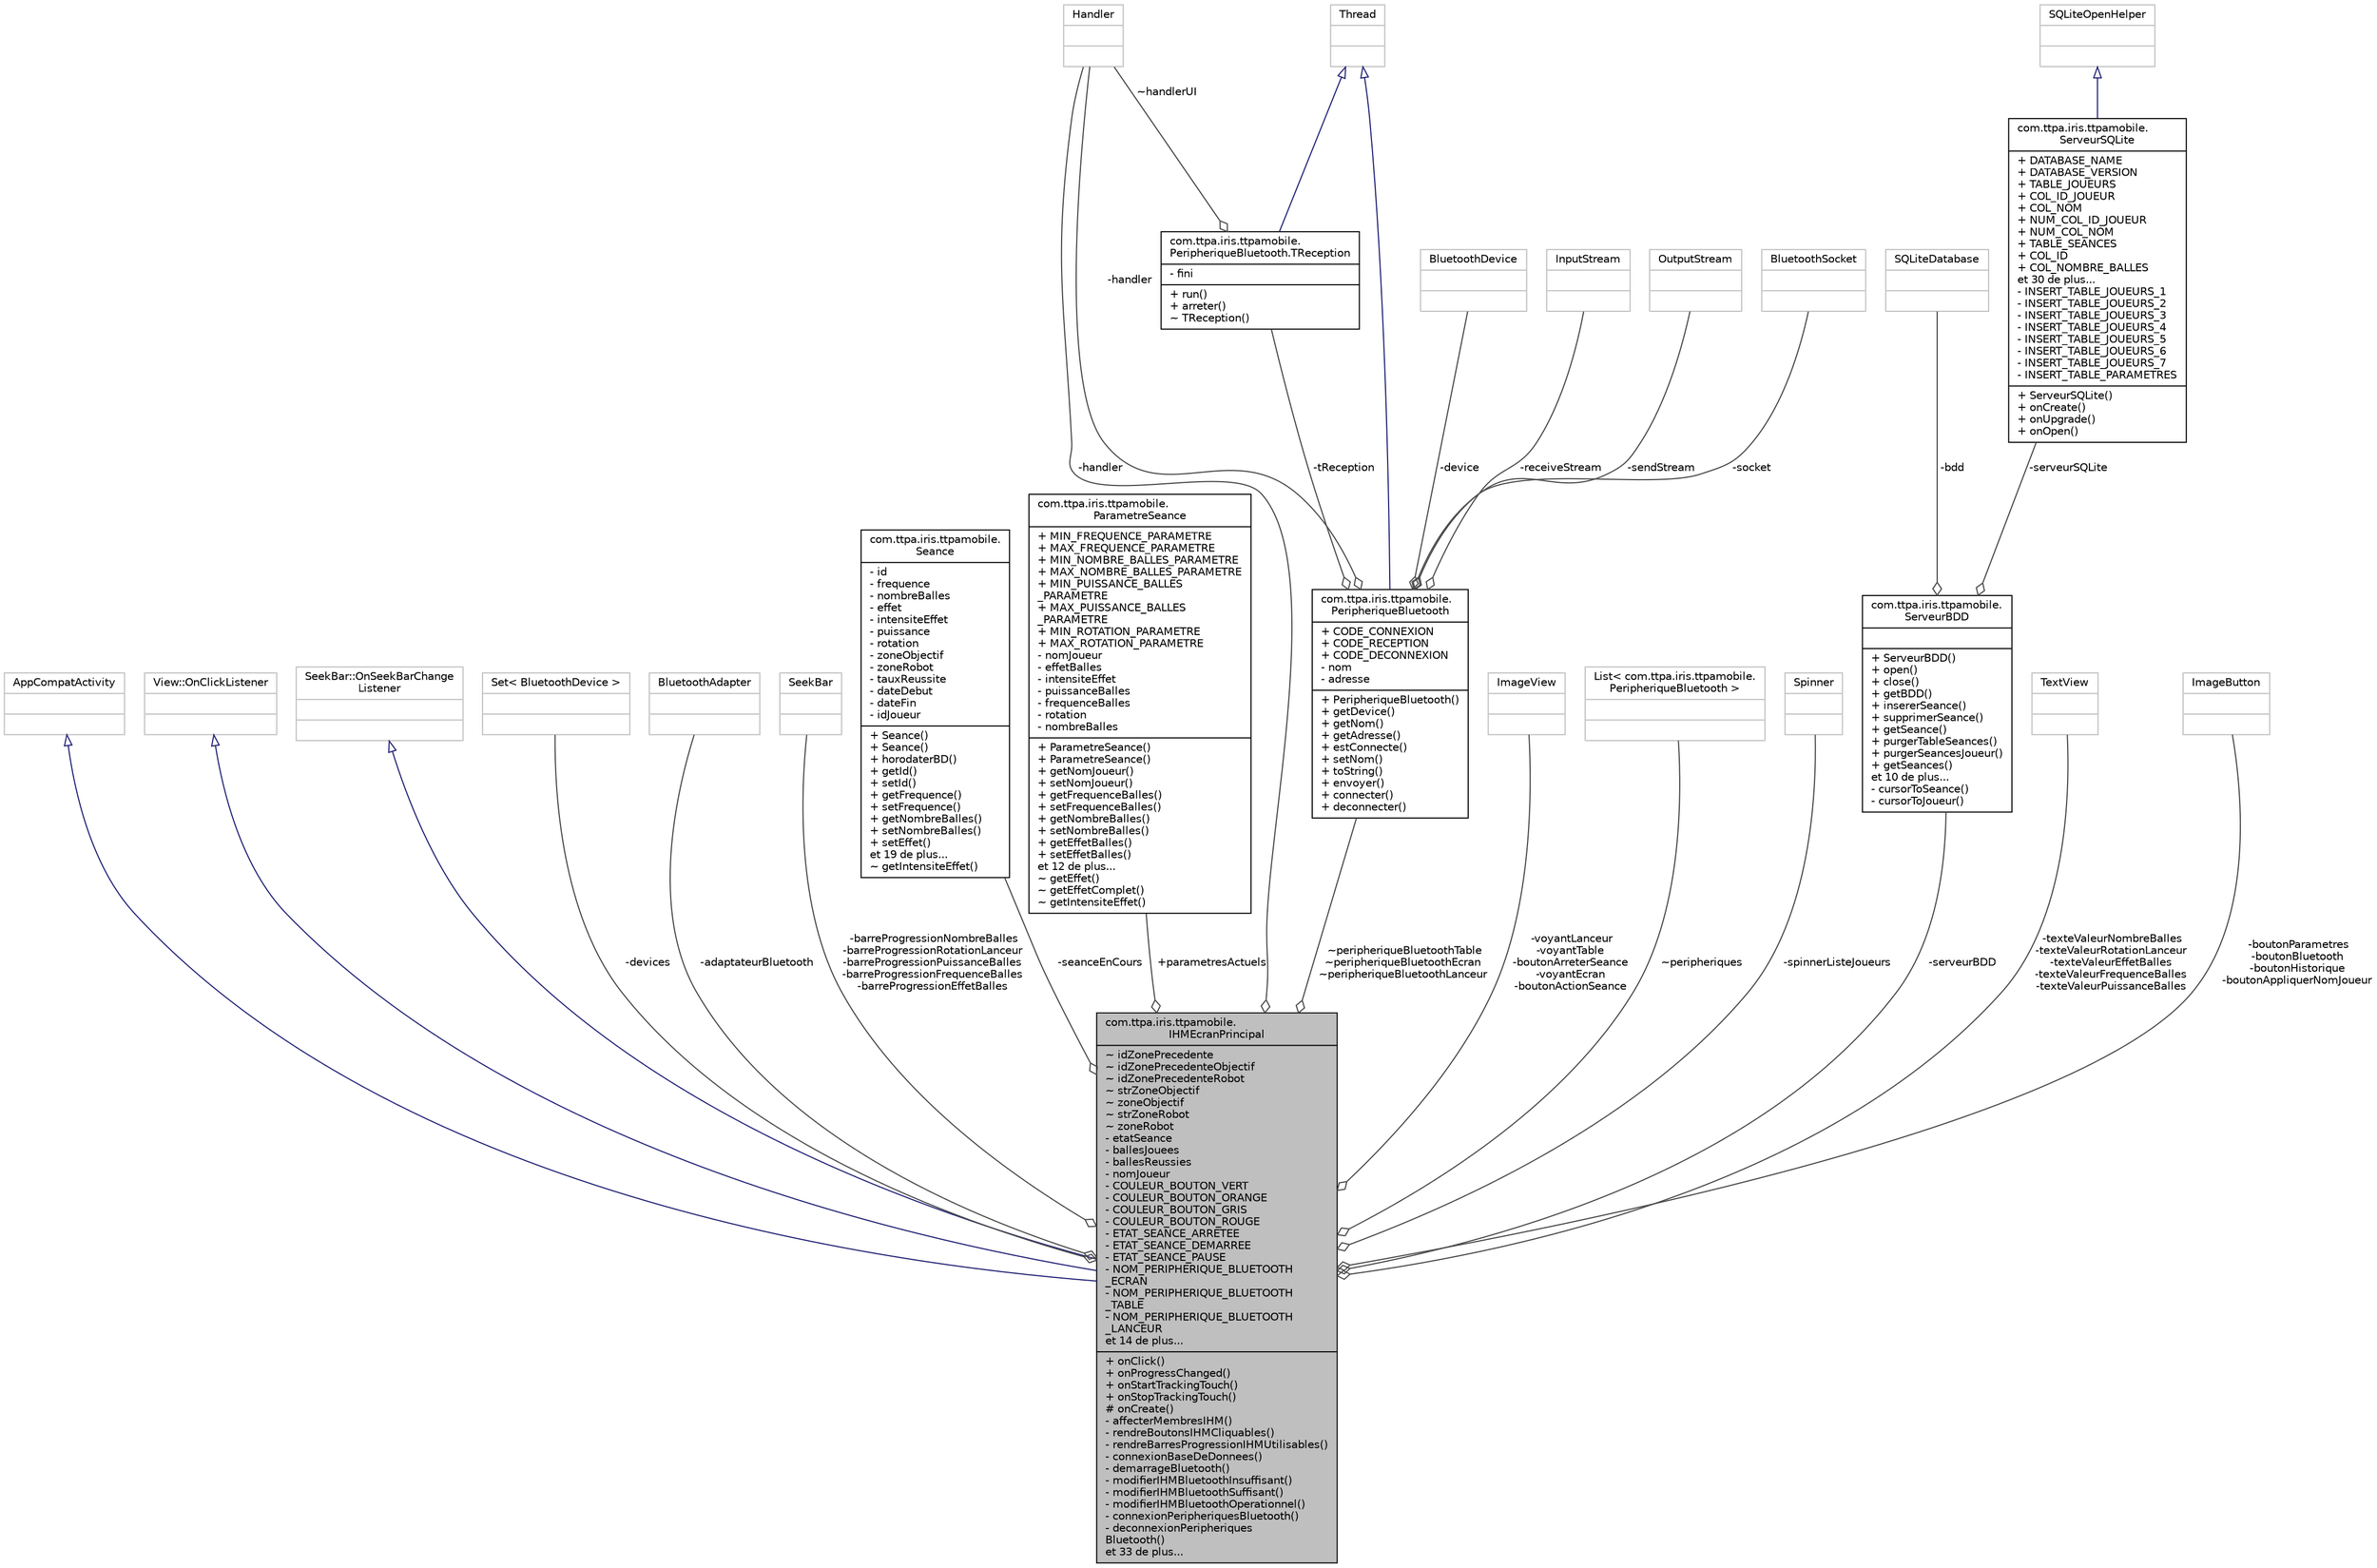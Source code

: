 digraph "com.ttpa.iris.ttpamobile.IHMEcranPrincipal"
{
  bgcolor="transparent";
  edge [fontname="Helvetica",fontsize="10",labelfontname="Helvetica",labelfontsize="10"];
  node [fontname="Helvetica",fontsize="10",shape=record];
  Node1 [label="{com.ttpa.iris.ttpamobile.\lIHMEcranPrincipal\n|~ idZonePrecedente\l~ idZonePrecedenteObjectif\l~ idZonePrecedenteRobot\l~ strZoneObjectif\l~ zoneObjectif\l~ strZoneRobot\l~ zoneRobot\l- etatSeance\l- ballesJouees\l- ballesReussies\l- nomJoueur\l- COULEUR_BOUTON_VERT\l- COULEUR_BOUTON_ORANGE\l- COULEUR_BOUTON_GRIS\l- COULEUR_BOUTON_ROUGE\l- ETAT_SEANCE_ARRETEE\l- ETAT_SEANCE_DEMARREE\l- ETAT_SEANCE_PAUSE\l- NOM_PERIPHERIQUE_BLUETOOTH\l_ECRAN\l- NOM_PERIPHERIQUE_BLUETOOTH\l_TABLE\l- NOM_PERIPHERIQUE_BLUETOOTH\l_LANCEUR\let 14 de plus...\l|+ onClick()\l+ onProgressChanged()\l+ onStartTrackingTouch()\l+ onStopTrackingTouch()\l# onCreate()\l- affecterMembresIHM()\l- rendreBoutonsIHMCliquables()\l- rendreBarresProgressionIHMUtilisables()\l- connexionBaseDeDonnees()\l- demarrageBluetooth()\l- modifierIHMBluetoothInsuffisant()\l- modifierIHMBluetoothSuffisant()\l- modifierIHMBluetoothOperationnel()\l- connexionPeripheriquesBluetooth()\l- deconnexionPeripheriques\lBluetooth()\let 33 de plus...\l}",height=0.2,width=0.4,color="black", fillcolor="grey75", style="filled", fontcolor="black"];
  Node2 -> Node1 [dir="back",color="midnightblue",fontsize="10",style="solid",arrowtail="onormal",fontname="Helvetica"];
  Node2 [label="{AppCompatActivity\n||}",height=0.2,width=0.4,color="grey75"];
  Node3 -> Node1 [dir="back",color="midnightblue",fontsize="10",style="solid",arrowtail="onormal",fontname="Helvetica"];
  Node3 [label="{View::OnClickListener\n||}",height=0.2,width=0.4,color="grey75"];
  Node4 -> Node1 [dir="back",color="midnightblue",fontsize="10",style="solid",arrowtail="onormal",fontname="Helvetica"];
  Node4 [label="{SeekBar::OnSeekBarChange\lListener\n||}",height=0.2,width=0.4,color="grey75"];
  Node5 -> Node1 [color="grey25",fontsize="10",style="solid",label=" -devices" ,arrowhead="odiamond",fontname="Helvetica"];
  Node5 [label="{Set\< BluetoothDevice \>\n||}",height=0.2,width=0.4,color="grey75"];
  Node6 -> Node1 [color="grey25",fontsize="10",style="solid",label=" -adaptateurBluetooth" ,arrowhead="odiamond",fontname="Helvetica"];
  Node6 [label="{BluetoothAdapter\n||}",height=0.2,width=0.4,color="grey75"];
  Node7 -> Node1 [color="grey25",fontsize="10",style="solid",label=" -barreProgressionNombreBalles\n-barreProgressionRotationLanceur\n-barreProgressionPuissanceBalles\n-barreProgressionFrequenceBalles\n-barreProgressionEffetBalles" ,arrowhead="odiamond",fontname="Helvetica"];
  Node7 [label="{SeekBar\n||}",height=0.2,width=0.4,color="grey75"];
  Node8 -> Node1 [color="grey25",fontsize="10",style="solid",label=" -seanceEnCours" ,arrowhead="odiamond",fontname="Helvetica"];
  Node8 [label="{com.ttpa.iris.ttpamobile.\lSeance\n|- id\l- frequence\l- nombreBalles\l- effet\l- intensiteEffet\l- puissance\l- rotation\l- zoneObjectif\l- zoneRobot\l- tauxReussite\l- dateDebut\l- dateFin\l- idJoueur\l|+ Seance()\l+ Seance()\l+ horodaterBD()\l+ getId()\l+ setId()\l+ getFrequence()\l+ setFrequence()\l+ getNombreBalles()\l+ setNombreBalles()\l+ setEffet()\let 19 de plus...\l~ getIntensiteEffet()\l}",height=0.2,width=0.4,color="black",URL="$classcom_1_1ttpa_1_1iris_1_1ttpamobile_1_1_seance.html"];
  Node9 -> Node1 [color="grey25",fontsize="10",style="solid",label=" +parametresActuels" ,arrowhead="odiamond",fontname="Helvetica"];
  Node9 [label="{com.ttpa.iris.ttpamobile.\lParametreSeance\n|+ MIN_FREQUENCE_PARAMETRE\l+ MAX_FREQUENCE_PARAMETRE\l+ MIN_NOMBRE_BALLES_PARAMETRE\l+ MAX_NOMBRE_BALLES_PARAMETRE\l+ MIN_PUISSANCE_BALLES\l_PARAMETRE\l+ MAX_PUISSANCE_BALLES\l_PARAMETRE\l+ MIN_ROTATION_PARAMETRE\l+ MAX_ROTATION_PARAMETRE\l- nomJoueur\l- effetBalles\l- intensiteEffet\l- puissanceBalles\l- frequenceBalles\l- rotation\l- nombreBalles\l|+ ParametreSeance()\l+ ParametreSeance()\l+ getNomJoueur()\l+ setNomJoueur()\l+ getFrequenceBalles()\l+ setFrequenceBalles()\l+ getNombreBalles()\l+ setNombreBalles()\l+ getEffetBalles()\l+ setEffetBalles()\let 12 de plus...\l~ getEffet()\l~ getEffetComplet()\l~ getIntensiteEffet()\l}",height=0.2,width=0.4,color="black",URL="$classcom_1_1ttpa_1_1iris_1_1ttpamobile_1_1_parametre_seance.html"];
  Node10 -> Node1 [color="grey25",fontsize="10",style="solid",label=" -handler" ,arrowhead="odiamond",fontname="Helvetica"];
  Node10 [label="{Handler\n||}",height=0.2,width=0.4,color="grey75"];
  Node11 -> Node1 [color="grey25",fontsize="10",style="solid",label=" -voyantLanceur\n-voyantTable\n-boutonArreterSeance\n-voyantEcran\n-boutonActionSeance" ,arrowhead="odiamond",fontname="Helvetica"];
  Node11 [label="{ImageView\n||}",height=0.2,width=0.4,color="grey75"];
  Node12 -> Node1 [color="grey25",fontsize="10",style="solid",label=" ~peripheriques" ,arrowhead="odiamond",fontname="Helvetica"];
  Node12 [label="{List\< com.ttpa.iris.ttpamobile.\lPeripheriqueBluetooth \>\n||}",height=0.2,width=0.4,color="grey75"];
  Node13 -> Node1 [color="grey25",fontsize="10",style="solid",label=" -spinnerListeJoueurs" ,arrowhead="odiamond",fontname="Helvetica"];
  Node13 [label="{Spinner\n||}",height=0.2,width=0.4,color="grey75"];
  Node14 -> Node1 [color="grey25",fontsize="10",style="solid",label=" ~peripheriqueBluetoothTable\n~peripheriqueBluetoothEcran\n~peripheriqueBluetoothLanceur" ,arrowhead="odiamond",fontname="Helvetica"];
  Node14 [label="{com.ttpa.iris.ttpamobile.\lPeripheriqueBluetooth\n|+ CODE_CONNEXION\l+ CODE_RECEPTION\l+ CODE_DECONNEXION\l- nom\l- adresse\l|+ PeripheriqueBluetooth()\l+ getDevice()\l+ getNom()\l+ getAdresse()\l+ estConnecte()\l+ setNom()\l+ toString()\l+ envoyer()\l+ connecter()\l+ deconnecter()\l}",height=0.2,width=0.4,color="black",URL="$classcom_1_1ttpa_1_1iris_1_1ttpamobile_1_1_peripherique_bluetooth.html"];
  Node15 -> Node14 [dir="back",color="midnightblue",fontsize="10",style="solid",arrowtail="onormal",fontname="Helvetica"];
  Node15 [label="{Thread\n||}",height=0.2,width=0.4,color="grey75"];
  Node16 -> Node14 [color="grey25",fontsize="10",style="solid",label=" -device" ,arrowhead="odiamond",fontname="Helvetica"];
  Node16 [label="{BluetoothDevice\n||}",height=0.2,width=0.4,color="grey75"];
  Node17 -> Node14 [color="grey25",fontsize="10",style="solid",label=" -receiveStream" ,arrowhead="odiamond",fontname="Helvetica"];
  Node17 [label="{InputStream\n||}",height=0.2,width=0.4,color="grey75"];
  Node18 -> Node14 [color="grey25",fontsize="10",style="solid",label=" -tReception" ,arrowhead="odiamond",fontname="Helvetica"];
  Node18 [label="{com.ttpa.iris.ttpamobile.\lPeripheriqueBluetooth.TReception\n|- fini\l|+ run()\l+ arreter()\l~ TReception()\l}",height=0.2,width=0.4,color="black",URL="$classcom_1_1ttpa_1_1iris_1_1ttpamobile_1_1_peripherique_bluetooth_1_1_t_reception.html"];
  Node15 -> Node18 [dir="back",color="midnightblue",fontsize="10",style="solid",arrowtail="onormal",fontname="Helvetica"];
  Node10 -> Node18 [color="grey25",fontsize="10",style="solid",label=" ~handlerUI" ,arrowhead="odiamond",fontname="Helvetica"];
  Node19 -> Node14 [color="grey25",fontsize="10",style="solid",label=" -sendStream" ,arrowhead="odiamond",fontname="Helvetica"];
  Node19 [label="{OutputStream\n||}",height=0.2,width=0.4,color="grey75"];
  Node10 -> Node14 [color="grey25",fontsize="10",style="solid",label=" -handler" ,arrowhead="odiamond",fontname="Helvetica"];
  Node20 -> Node14 [color="grey25",fontsize="10",style="solid",label=" -socket" ,arrowhead="odiamond",fontname="Helvetica"];
  Node20 [label="{BluetoothSocket\n||}",height=0.2,width=0.4,color="grey75"];
  Node21 -> Node1 [color="grey25",fontsize="10",style="solid",label=" -serveurBDD" ,arrowhead="odiamond",fontname="Helvetica"];
  Node21 [label="{com.ttpa.iris.ttpamobile.\lServeurBDD\n||+ ServeurBDD()\l+ open()\l+ close()\l+ getBDD()\l+ insererSeance()\l+ supprimerSeance()\l+ getSeance()\l+ purgerTableSeances()\l+ purgerSeancesJoueur()\l+ getSeances()\let 10 de plus...\l- cursorToSeance()\l- cursorToJoueur()\l}",height=0.2,width=0.4,color="black",URL="$classcom_1_1ttpa_1_1iris_1_1ttpamobile_1_1_serveur_b_d_d.html"];
  Node22 -> Node21 [color="grey25",fontsize="10",style="solid",label=" -bdd" ,arrowhead="odiamond",fontname="Helvetica"];
  Node22 [label="{SQLiteDatabase\n||}",height=0.2,width=0.4,color="grey75"];
  Node23 -> Node21 [color="grey25",fontsize="10",style="solid",label=" -serveurSQLite" ,arrowhead="odiamond",fontname="Helvetica"];
  Node23 [label="{com.ttpa.iris.ttpamobile.\lServeurSQLite\n|+ DATABASE_NAME\l+ DATABASE_VERSION\l+ TABLE_JOUEURS\l+ COL_ID_JOUEUR\l+ COL_NOM\l+ NUM_COL_ID_JOUEUR\l+ NUM_COL_NOM\l+ TABLE_SEANCES\l+ COL_ID\l+ COL_NOMBRE_BALLES\let 30 de plus...\l- INSERT_TABLE_JOUEURS_1\l- INSERT_TABLE_JOUEURS_2\l- INSERT_TABLE_JOUEURS_3\l- INSERT_TABLE_JOUEURS_4\l- INSERT_TABLE_JOUEURS_5\l- INSERT_TABLE_JOUEURS_6\l- INSERT_TABLE_JOUEURS_7\l- INSERT_TABLE_PARAMETRES\l|+ ServeurSQLite()\l+ onCreate()\l+ onUpgrade()\l+ onOpen()\l}",height=0.2,width=0.4,color="black",URL="$classcom_1_1ttpa_1_1iris_1_1ttpamobile_1_1_serveur_s_q_lite.html"];
  Node24 -> Node23 [dir="back",color="midnightblue",fontsize="10",style="solid",arrowtail="onormal",fontname="Helvetica"];
  Node24 [label="{SQLiteOpenHelper\n||}",height=0.2,width=0.4,color="grey75"];
  Node25 -> Node1 [color="grey25",fontsize="10",style="solid",label=" -texteValeurNombreBalles\n-texteValeurRotationLanceur\n-texteValeurEffetBalles\n-texteValeurFrequenceBalles\n-texteValeurPuissanceBalles" ,arrowhead="odiamond",fontname="Helvetica"];
  Node25 [label="{TextView\n||}",height=0.2,width=0.4,color="grey75"];
  Node26 -> Node1 [color="grey25",fontsize="10",style="solid",label=" -boutonParametres\n-boutonBluetooth\n-boutonHistorique\n-boutonAppliquerNomJoueur" ,arrowhead="odiamond",fontname="Helvetica"];
  Node26 [label="{ImageButton\n||}",height=0.2,width=0.4,color="grey75"];
}
